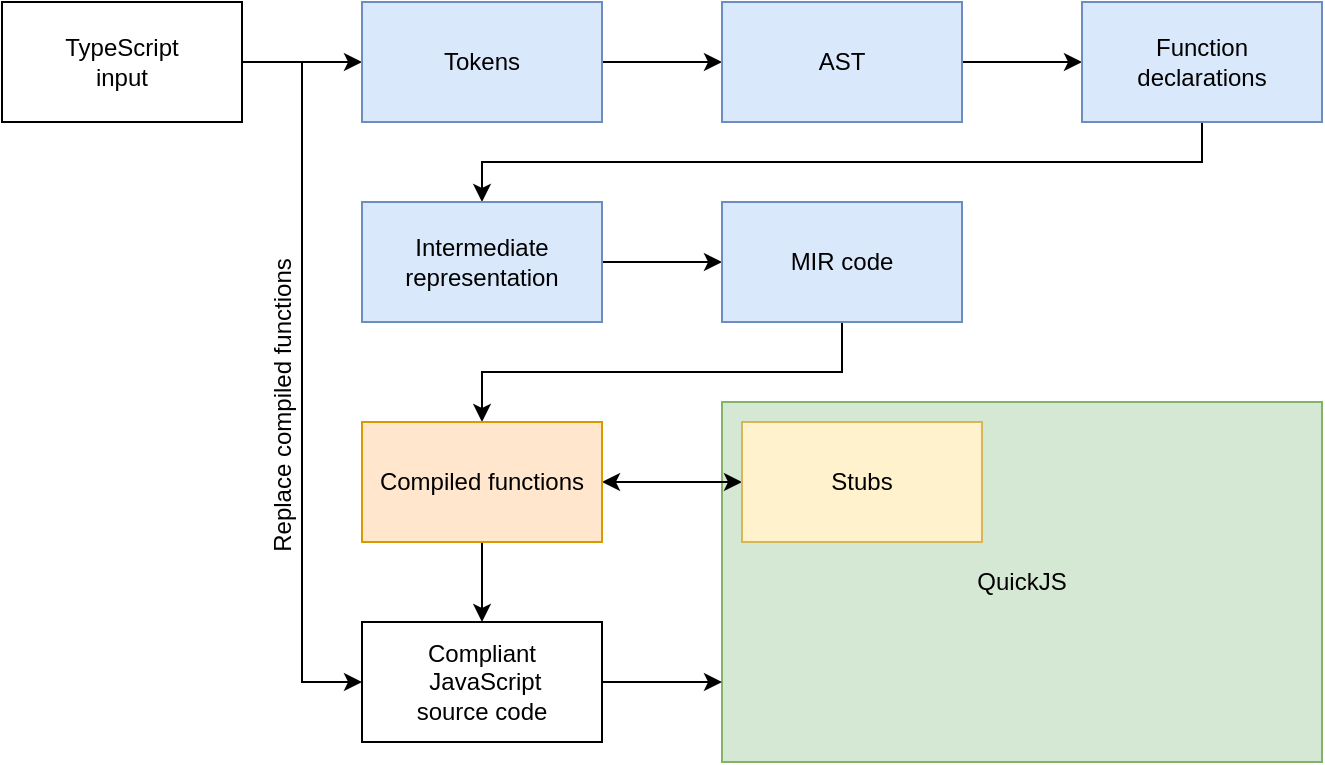 <mxfile version="27.0.3">
  <diagram name="Page-1" id="sL_hjBR7ZeJNbRcQ9vX6">
    <mxGraphModel dx="584" dy="1616" grid="1" gridSize="10" guides="1" tooltips="1" connect="1" arrows="1" fold="1" page="1" pageScale="1" pageWidth="850" pageHeight="1100" math="0" shadow="0">
      <root>
        <mxCell id="0" />
        <mxCell id="1" parent="0" />
        <mxCell id="0XGIL-0_1P7Qu5ttw6aV-5" style="edgeStyle=orthogonalEdgeStyle;rounded=0;orthogonalLoop=1;jettySize=auto;html=1;exitX=1;exitY=0.5;exitDx=0;exitDy=0;entryX=0;entryY=0.5;entryDx=0;entryDy=0;" parent="1" source="tAF3akWIHOB5UvHheVgj-1" target="tAF3akWIHOB5UvHheVgj-2" edge="1">
          <mxGeometry relative="1" as="geometry" />
        </mxCell>
        <mxCell id="0XGIL-0_1P7Qu5ttw6aV-6" style="edgeStyle=orthogonalEdgeStyle;rounded=0;orthogonalLoop=1;jettySize=auto;html=1;exitX=1;exitY=0.5;exitDx=0;exitDy=0;entryX=0;entryY=0.5;entryDx=0;entryDy=0;" parent="1" source="tAF3akWIHOB5UvHheVgj-1" target="tAF3akWIHOB5UvHheVgj-18" edge="1">
          <mxGeometry relative="1" as="geometry" />
        </mxCell>
        <mxCell id="0M7Wk4XiH_hPPTw3cLgC-4" value="Replace compiled functions" style="edgeLabel;html=1;align=center;verticalAlign=middle;resizable=0;points=[];horizontal=1;spacingTop=0;spacingBottom=16;fontSize=12;rotation=-90;" parent="0XGIL-0_1P7Qu5ttw6aV-6" vertex="1" connectable="0">
          <mxGeometry x="0.092" y="-2" relative="1" as="geometry">
            <mxPoint as="offset" />
          </mxGeometry>
        </mxCell>
        <mxCell id="tAF3akWIHOB5UvHheVgj-1" value="TypeScript&lt;div&gt;input&lt;/div&gt;" style="rounded=0;whiteSpace=wrap;html=1;" parent="1" vertex="1">
          <mxGeometry width="120" height="60" as="geometry" />
        </mxCell>
        <mxCell id="tAF3akWIHOB5UvHheVgj-5" style="edgeStyle=orthogonalEdgeStyle;rounded=0;orthogonalLoop=1;jettySize=auto;html=1;exitX=1;exitY=0.5;exitDx=0;exitDy=0;entryX=0;entryY=0.5;entryDx=0;entryDy=0;" parent="1" source="tAF3akWIHOB5UvHheVgj-2" target="tAF3akWIHOB5UvHheVgj-4" edge="1">
          <mxGeometry relative="1" as="geometry" />
        </mxCell>
        <mxCell id="tAF3akWIHOB5UvHheVgj-2" value="Tokens" style="rounded=0;whiteSpace=wrap;html=1;fillColor=#dae8fc;strokeColor=#6c8ebf;" parent="1" vertex="1">
          <mxGeometry x="180" width="120" height="60" as="geometry" />
        </mxCell>
        <mxCell id="tAF3akWIHOB5UvHheVgj-7" style="edgeStyle=orthogonalEdgeStyle;rounded=0;orthogonalLoop=1;jettySize=auto;html=1;exitX=1;exitY=0.5;exitDx=0;exitDy=0;entryX=0;entryY=0.5;entryDx=0;entryDy=0;" parent="1" source="tAF3akWIHOB5UvHheVgj-4" target="tAF3akWIHOB5UvHheVgj-6" edge="1">
          <mxGeometry relative="1" as="geometry" />
        </mxCell>
        <mxCell id="tAF3akWIHOB5UvHheVgj-4" value="AST" style="rounded=0;whiteSpace=wrap;html=1;fillColor=#dae8fc;strokeColor=#6c8ebf;" parent="1" vertex="1">
          <mxGeometry x="360" width="120" height="60" as="geometry" />
        </mxCell>
        <mxCell id="0XGIL-0_1P7Qu5ttw6aV-2" style="edgeStyle=orthogonalEdgeStyle;rounded=0;orthogonalLoop=1;jettySize=auto;html=1;exitX=0.5;exitY=1;exitDx=0;exitDy=0;entryX=0.5;entryY=0;entryDx=0;entryDy=0;" parent="1" source="tAF3akWIHOB5UvHheVgj-6" target="tAF3akWIHOB5UvHheVgj-11" edge="1">
          <mxGeometry relative="1" as="geometry" />
        </mxCell>
        <mxCell id="tAF3akWIHOB5UvHheVgj-6" value="Function&lt;div&gt;declarations&lt;/div&gt;" style="rounded=0;whiteSpace=wrap;html=1;fillColor=#dae8fc;strokeColor=#6c8ebf;" parent="1" vertex="1">
          <mxGeometry x="540" width="120" height="60" as="geometry" />
        </mxCell>
        <mxCell id="tAF3akWIHOB5UvHheVgj-10" style="edgeStyle=orthogonalEdgeStyle;rounded=0;orthogonalLoop=1;jettySize=auto;html=1;exitX=1;exitY=0.5;exitDx=0;exitDy=0;entryX=0;entryY=0.5;entryDx=0;entryDy=0;" parent="1" source="tAF3akWIHOB5UvHheVgj-11" target="tAF3akWIHOB5UvHheVgj-13" edge="1">
          <mxGeometry relative="1" as="geometry" />
        </mxCell>
        <mxCell id="tAF3akWIHOB5UvHheVgj-11" value="Intermediate&lt;div&gt;representation&lt;/div&gt;" style="rounded=0;whiteSpace=wrap;html=1;fillColor=#dae8fc;strokeColor=#6c8ebf;" parent="1" vertex="1">
          <mxGeometry x="180" y="100" width="120" height="60" as="geometry" />
        </mxCell>
        <mxCell id="0M7Wk4XiH_hPPTw3cLgC-3" style="edgeStyle=orthogonalEdgeStyle;rounded=0;orthogonalLoop=1;jettySize=auto;html=1;exitX=0.5;exitY=1;exitDx=0;exitDy=0;entryX=0.5;entryY=0;entryDx=0;entryDy=0;" parent="1" source="tAF3akWIHOB5UvHheVgj-13" target="tAF3akWIHOB5UvHheVgj-23" edge="1">
          <mxGeometry relative="1" as="geometry" />
        </mxCell>
        <mxCell id="tAF3akWIHOB5UvHheVgj-13" value="MIR code" style="rounded=0;whiteSpace=wrap;html=1;fillColor=#dae8fc;strokeColor=#6c8ebf;" parent="1" vertex="1">
          <mxGeometry x="360" y="100" width="120" height="60" as="geometry" />
        </mxCell>
        <mxCell id="tAF3akWIHOB5UvHheVgj-15" value="QuickJS" style="rounded=0;whiteSpace=wrap;html=1;glass=0;shadow=0;labelPosition=center;verticalLabelPosition=middle;align=center;verticalAlign=middle;horizontal=1;fillColor=#d5e8d4;strokeColor=#82b366;" parent="1" vertex="1">
          <mxGeometry x="360" y="200" width="300" height="180" as="geometry" />
        </mxCell>
        <mxCell id="tAF3akWIHOB5UvHheVgj-20" style="edgeStyle=orthogonalEdgeStyle;rounded=0;orthogonalLoop=1;jettySize=auto;html=1;exitX=0;exitY=0.5;exitDx=0;exitDy=0;entryX=1;entryY=0.5;entryDx=0;entryDy=0;startArrow=classic;startFill=1;" parent="1" source="tAF3akWIHOB5UvHheVgj-17" target="tAF3akWIHOB5UvHheVgj-23" edge="1">
          <mxGeometry relative="1" as="geometry">
            <Array as="points" />
            <mxPoint x="300" y="240.0" as="targetPoint" />
          </mxGeometry>
        </mxCell>
        <mxCell id="tAF3akWIHOB5UvHheVgj-17" value="Stubs" style="rounded=0;whiteSpace=wrap;html=1;fillColor=#fff2cc;strokeColor=#d6b656;" parent="1" vertex="1">
          <mxGeometry x="370" y="210" width="120" height="60" as="geometry" />
        </mxCell>
        <mxCell id="tAF3akWIHOB5UvHheVgj-22" style="edgeStyle=orthogonalEdgeStyle;rounded=0;orthogonalLoop=1;jettySize=auto;html=1;exitX=1;exitY=0.5;exitDx=0;exitDy=0;" parent="1" source="tAF3akWIHOB5UvHheVgj-18" edge="1">
          <mxGeometry relative="1" as="geometry">
            <mxPoint x="360" y="340" as="targetPoint" />
          </mxGeometry>
        </mxCell>
        <mxCell id="tAF3akWIHOB5UvHheVgj-18" value="Compliant&lt;div&gt;&amp;nbsp;JavaScript&lt;div&gt;source code&lt;/div&gt;&lt;/div&gt;" style="rounded=0;whiteSpace=wrap;html=1;" parent="1" vertex="1">
          <mxGeometry x="180" y="310" width="120" height="60" as="geometry" />
        </mxCell>
        <mxCell id="0XGIL-0_1P7Qu5ttw6aV-1" style="edgeStyle=orthogonalEdgeStyle;rounded=0;orthogonalLoop=1;jettySize=auto;html=1;exitX=0.5;exitY=1;exitDx=0;exitDy=0;entryX=0.5;entryY=0;entryDx=0;entryDy=0;" parent="1" source="tAF3akWIHOB5UvHheVgj-23" target="tAF3akWIHOB5UvHheVgj-18" edge="1">
          <mxGeometry relative="1" as="geometry" />
        </mxCell>
        <mxCell id="tAF3akWIHOB5UvHheVgj-23" value="Compiled functions" style="rounded=0;whiteSpace=wrap;html=1;fillColor=#ffe6cc;strokeColor=#d79b00;" parent="1" vertex="1">
          <mxGeometry x="180" y="210" width="120" height="60" as="geometry" />
        </mxCell>
      </root>
    </mxGraphModel>
  </diagram>
</mxfile>

